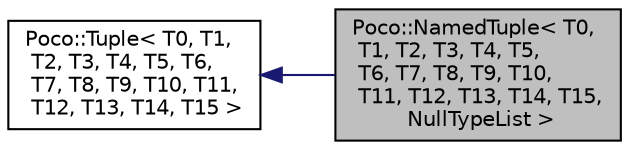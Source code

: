 digraph "Poco::NamedTuple&lt; T0, T1, T2, T3, T4, T5, T6, T7, T8, T9, T10, T11, T12, T13, T14, T15, NullTypeList &gt;"
{
 // LATEX_PDF_SIZE
  edge [fontname="Helvetica",fontsize="10",labelfontname="Helvetica",labelfontsize="10"];
  node [fontname="Helvetica",fontsize="10",shape=record];
  rankdir="LR";
  Node1 [label="Poco::NamedTuple\< T0,\l T1, T2, T3, T4, T5,\l T6, T7, T8, T9, T10,\l T11, T12, T13, T14, T15,\l NullTypeList \>",height=0.2,width=0.4,color="black", fillcolor="grey75", style="filled", fontcolor="black",tooltip=" "];
  Node2 -> Node1 [dir="back",color="midnightblue",fontsize="10",style="solid"];
  Node2 [label="Poco::Tuple\< T0, T1,\l T2, T3, T4, T5, T6,\l T7, T8, T9, T10, T11,\l T12, T13, T14, T15 \>",height=0.2,width=0.4,color="black", fillcolor="white", style="filled",URL="$structPoco_1_1Tuple.html",tooltip=" "];
}
